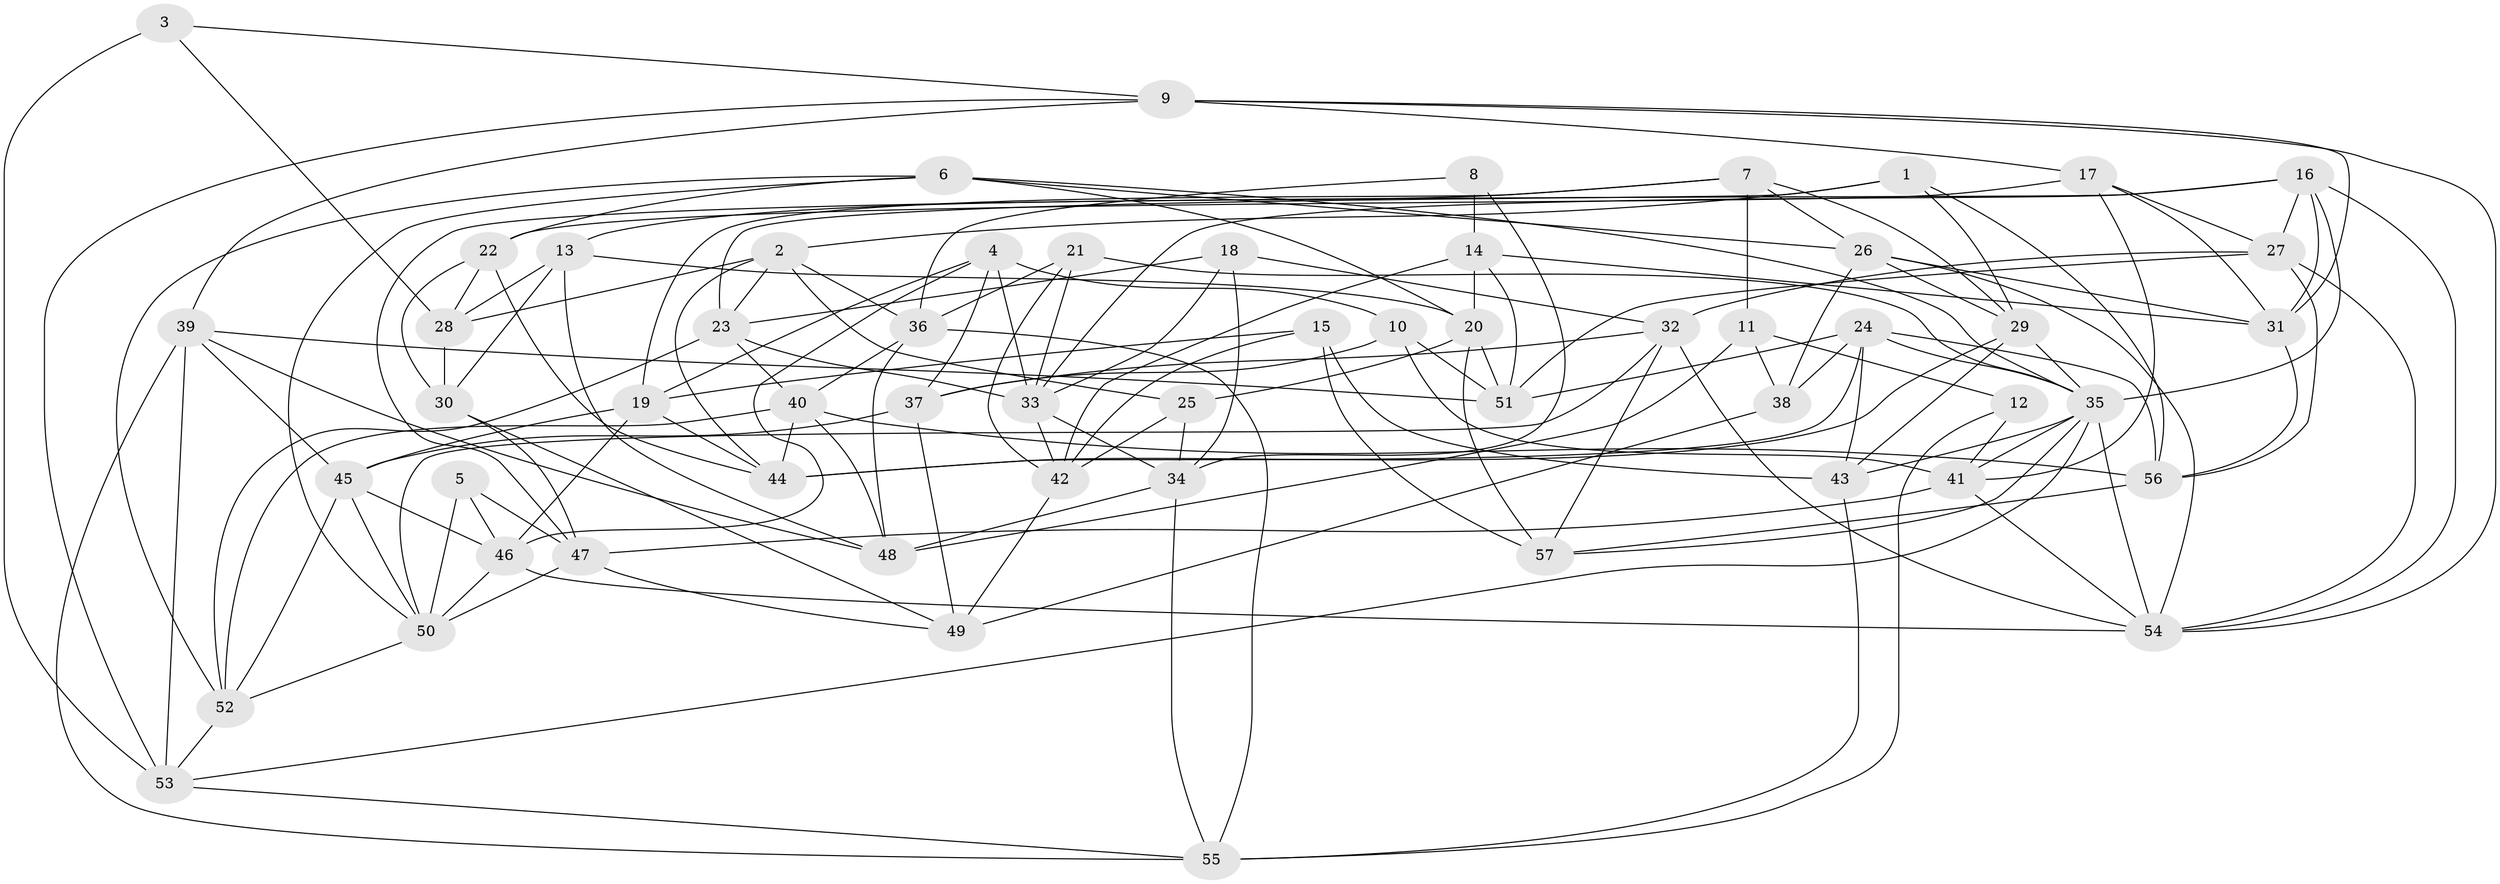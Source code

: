 // original degree distribution, {4: 1.0}
// Generated by graph-tools (version 1.1) at 2025/45/03/06/25 01:45:10]
// undirected, 57 vertices, 155 edges
graph export_dot {
graph [start="1"]
  node [color=gray90,style=filled];
  1;
  2;
  3;
  4;
  5;
  6;
  7;
  8;
  9;
  10;
  11;
  12;
  13;
  14;
  15;
  16;
  17;
  18;
  19;
  20;
  21;
  22;
  23;
  24;
  25;
  26;
  27;
  28;
  29;
  30;
  31;
  32;
  33;
  34;
  35;
  36;
  37;
  38;
  39;
  40;
  41;
  42;
  43;
  44;
  45;
  46;
  47;
  48;
  49;
  50;
  51;
  52;
  53;
  54;
  55;
  56;
  57;
  1 -- 2 [weight=1.0];
  1 -- 23 [weight=1.0];
  1 -- 29 [weight=1.0];
  1 -- 56 [weight=1.0];
  2 -- 23 [weight=1.0];
  2 -- 25 [weight=1.0];
  2 -- 28 [weight=1.0];
  2 -- 36 [weight=1.0];
  2 -- 44 [weight=1.0];
  3 -- 9 [weight=1.0];
  3 -- 28 [weight=2.0];
  3 -- 53 [weight=1.0];
  4 -- 10 [weight=1.0];
  4 -- 19 [weight=1.0];
  4 -- 33 [weight=2.0];
  4 -- 37 [weight=1.0];
  4 -- 46 [weight=1.0];
  5 -- 46 [weight=1.0];
  5 -- 47 [weight=1.0];
  5 -- 50 [weight=2.0];
  6 -- 20 [weight=1.0];
  6 -- 22 [weight=1.0];
  6 -- 26 [weight=1.0];
  6 -- 35 [weight=1.0];
  6 -- 50 [weight=1.0];
  6 -- 52 [weight=1.0];
  7 -- 11 [weight=2.0];
  7 -- 13 [weight=1.0];
  7 -- 19 [weight=1.0];
  7 -- 26 [weight=1.0];
  7 -- 29 [weight=1.0];
  8 -- 14 [weight=2.0];
  8 -- 34 [weight=1.0];
  8 -- 36 [weight=1.0];
  9 -- 17 [weight=1.0];
  9 -- 31 [weight=1.0];
  9 -- 39 [weight=1.0];
  9 -- 53 [weight=1.0];
  9 -- 54 [weight=1.0];
  10 -- 37 [weight=1.0];
  10 -- 41 [weight=1.0];
  10 -- 51 [weight=1.0];
  11 -- 12 [weight=2.0];
  11 -- 38 [weight=1.0];
  11 -- 48 [weight=1.0];
  12 -- 41 [weight=1.0];
  12 -- 55 [weight=1.0];
  13 -- 20 [weight=1.0];
  13 -- 28 [weight=1.0];
  13 -- 30 [weight=2.0];
  13 -- 48 [weight=1.0];
  14 -- 20 [weight=1.0];
  14 -- 31 [weight=1.0];
  14 -- 42 [weight=1.0];
  14 -- 51 [weight=1.0];
  15 -- 19 [weight=1.0];
  15 -- 42 [weight=1.0];
  15 -- 43 [weight=2.0];
  15 -- 57 [weight=2.0];
  16 -- 27 [weight=1.0];
  16 -- 31 [weight=1.0];
  16 -- 33 [weight=1.0];
  16 -- 35 [weight=1.0];
  16 -- 47 [weight=1.0];
  16 -- 54 [weight=1.0];
  17 -- 22 [weight=2.0];
  17 -- 27 [weight=1.0];
  17 -- 31 [weight=1.0];
  17 -- 41 [weight=1.0];
  18 -- 23 [weight=1.0];
  18 -- 32 [weight=1.0];
  18 -- 33 [weight=1.0];
  18 -- 34 [weight=1.0];
  19 -- 44 [weight=1.0];
  19 -- 45 [weight=1.0];
  19 -- 46 [weight=1.0];
  20 -- 25 [weight=1.0];
  20 -- 51 [weight=1.0];
  20 -- 57 [weight=1.0];
  21 -- 33 [weight=1.0];
  21 -- 35 [weight=1.0];
  21 -- 36 [weight=1.0];
  21 -- 42 [weight=1.0];
  22 -- 28 [weight=1.0];
  22 -- 30 [weight=1.0];
  22 -- 44 [weight=1.0];
  23 -- 33 [weight=1.0];
  23 -- 40 [weight=1.0];
  23 -- 52 [weight=1.0];
  24 -- 35 [weight=1.0];
  24 -- 38 [weight=1.0];
  24 -- 43 [weight=1.0];
  24 -- 44 [weight=1.0];
  24 -- 51 [weight=1.0];
  24 -- 56 [weight=1.0];
  25 -- 34 [weight=1.0];
  25 -- 42 [weight=1.0];
  26 -- 29 [weight=1.0];
  26 -- 31 [weight=1.0];
  26 -- 38 [weight=1.0];
  26 -- 54 [weight=1.0];
  27 -- 32 [weight=1.0];
  27 -- 51 [weight=1.0];
  27 -- 54 [weight=1.0];
  27 -- 56 [weight=1.0];
  28 -- 30 [weight=1.0];
  29 -- 35 [weight=1.0];
  29 -- 43 [weight=1.0];
  29 -- 44 [weight=1.0];
  30 -- 47 [weight=1.0];
  30 -- 49 [weight=1.0];
  31 -- 56 [weight=1.0];
  32 -- 37 [weight=1.0];
  32 -- 50 [weight=1.0];
  32 -- 54 [weight=1.0];
  32 -- 57 [weight=1.0];
  33 -- 34 [weight=1.0];
  33 -- 42 [weight=1.0];
  34 -- 48 [weight=1.0];
  34 -- 55 [weight=1.0];
  35 -- 41 [weight=1.0];
  35 -- 43 [weight=1.0];
  35 -- 53 [weight=1.0];
  35 -- 54 [weight=1.0];
  35 -- 57 [weight=1.0];
  36 -- 40 [weight=1.0];
  36 -- 48 [weight=1.0];
  36 -- 55 [weight=1.0];
  37 -- 45 [weight=1.0];
  37 -- 49 [weight=2.0];
  38 -- 49 [weight=1.0];
  39 -- 45 [weight=1.0];
  39 -- 48 [weight=1.0];
  39 -- 51 [weight=1.0];
  39 -- 53 [weight=1.0];
  39 -- 55 [weight=1.0];
  40 -- 44 [weight=1.0];
  40 -- 48 [weight=1.0];
  40 -- 52 [weight=1.0];
  40 -- 56 [weight=1.0];
  41 -- 47 [weight=1.0];
  41 -- 54 [weight=1.0];
  42 -- 49 [weight=1.0];
  43 -- 55 [weight=1.0];
  45 -- 46 [weight=1.0];
  45 -- 50 [weight=1.0];
  45 -- 52 [weight=1.0];
  46 -- 50 [weight=1.0];
  46 -- 54 [weight=1.0];
  47 -- 49 [weight=1.0];
  47 -- 50 [weight=1.0];
  50 -- 52 [weight=1.0];
  52 -- 53 [weight=1.0];
  53 -- 55 [weight=1.0];
  56 -- 57 [weight=1.0];
}
